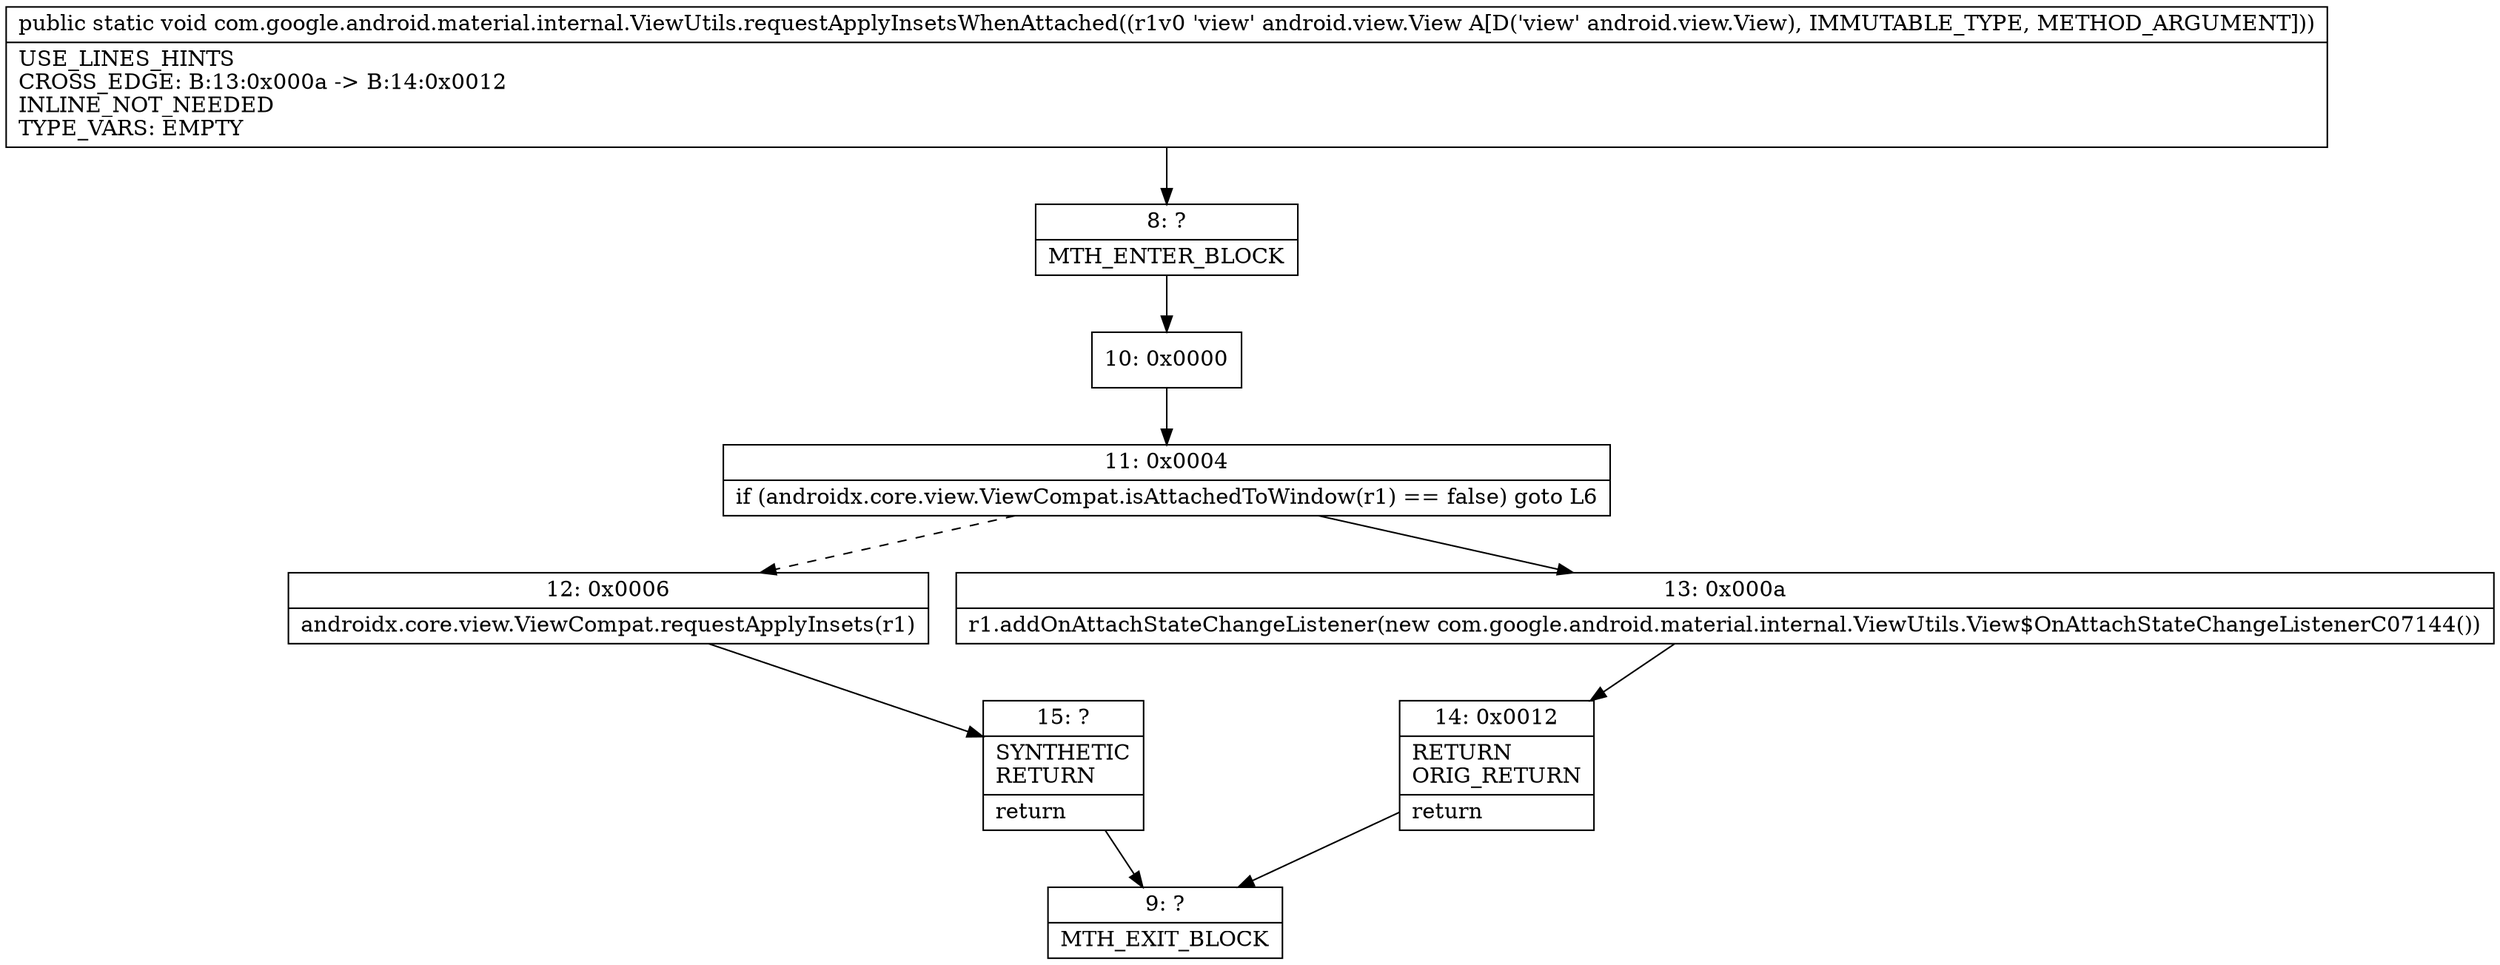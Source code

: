 digraph "CFG forcom.google.android.material.internal.ViewUtils.requestApplyInsetsWhenAttached(Landroid\/view\/View;)V" {
Node_8 [shape=record,label="{8\:\ ?|MTH_ENTER_BLOCK\l}"];
Node_10 [shape=record,label="{10\:\ 0x0000}"];
Node_11 [shape=record,label="{11\:\ 0x0004|if (androidx.core.view.ViewCompat.isAttachedToWindow(r1) == false) goto L6\l}"];
Node_12 [shape=record,label="{12\:\ 0x0006|androidx.core.view.ViewCompat.requestApplyInsets(r1)\l}"];
Node_15 [shape=record,label="{15\:\ ?|SYNTHETIC\lRETURN\l|return\l}"];
Node_9 [shape=record,label="{9\:\ ?|MTH_EXIT_BLOCK\l}"];
Node_13 [shape=record,label="{13\:\ 0x000a|r1.addOnAttachStateChangeListener(new com.google.android.material.internal.ViewUtils.View$OnAttachStateChangeListenerC07144())\l}"];
Node_14 [shape=record,label="{14\:\ 0x0012|RETURN\lORIG_RETURN\l|return\l}"];
MethodNode[shape=record,label="{public static void com.google.android.material.internal.ViewUtils.requestApplyInsetsWhenAttached((r1v0 'view' android.view.View A[D('view' android.view.View), IMMUTABLE_TYPE, METHOD_ARGUMENT]))  | USE_LINES_HINTS\lCROSS_EDGE: B:13:0x000a \-\> B:14:0x0012\lINLINE_NOT_NEEDED\lTYPE_VARS: EMPTY\l}"];
MethodNode -> Node_8;Node_8 -> Node_10;
Node_10 -> Node_11;
Node_11 -> Node_12[style=dashed];
Node_11 -> Node_13;
Node_12 -> Node_15;
Node_15 -> Node_9;
Node_13 -> Node_14;
Node_14 -> Node_9;
}

